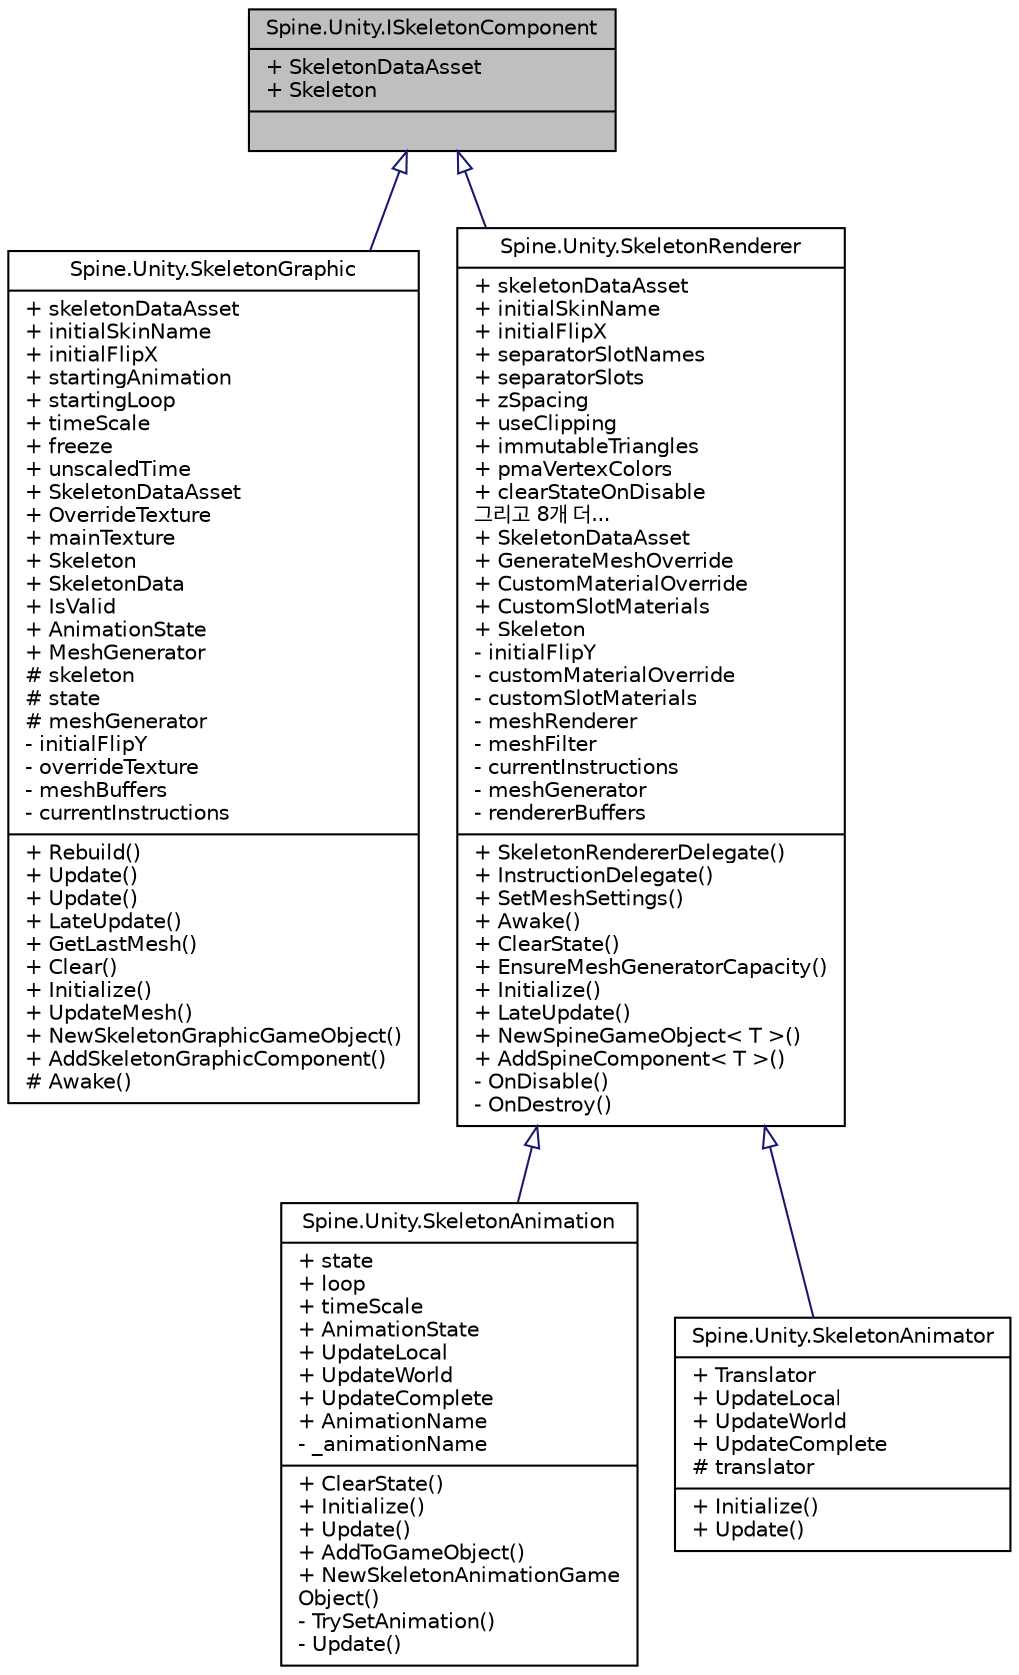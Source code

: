 digraph "Spine.Unity.ISkeletonComponent"
{
 // LATEX_PDF_SIZE
  edge [fontname="Helvetica",fontsize="10",labelfontname="Helvetica",labelfontsize="10"];
  node [fontname="Helvetica",fontsize="10",shape=record];
  Node1 [label="{Spine.Unity.ISkeletonComponent\n|+ SkeletonDataAsset\l+ Skeleton\l|}",height=0.2,width=0.4,color="black", fillcolor="grey75", style="filled", fontcolor="black",tooltip="A Spine-Unity Component that manages a Spine.Skeleton instance, instantiated from a SkeletonDataAsset..."];
  Node1 -> Node2 [dir="back",color="midnightblue",fontsize="10",style="solid",arrowtail="onormal"];
  Node2 [label="{Spine.Unity.SkeletonGraphic\n|+ skeletonDataAsset\l+ initialSkinName\l+ initialFlipX\l+ startingAnimation\l+ startingLoop\l+ timeScale\l+ freeze\l+ unscaledTime\l+ SkeletonDataAsset\l+ OverrideTexture\l+ mainTexture\l+ Skeleton\l+ SkeletonData\l+ IsValid\l+ AnimationState\l+ MeshGenerator\l# skeleton\l# state\l# meshGenerator\l- initialFlipY\l- overrideTexture\l- meshBuffers\l- currentInstructions\l|+ Rebuild()\l+ Update()\l+ Update()\l+ LateUpdate()\l+ GetLastMesh()\l+ Clear()\l+ Initialize()\l+ UpdateMesh()\l+ NewSkeletonGraphicGameObject()\l+ AddSkeletonGraphicComponent()\l# Awake()\l}",height=0.2,width=0.4,color="black", fillcolor="white", style="filled",URL="$class_spine_1_1_unity_1_1_skeleton_graphic.html",tooltip=" "];
  Node1 -> Node3 [dir="back",color="midnightblue",fontsize="10",style="solid",arrowtail="onormal"];
  Node3 [label="{Spine.Unity.SkeletonRenderer\n|+ skeletonDataAsset\l+ initialSkinName\l+ initialFlipX\l+ separatorSlotNames\l+ separatorSlots\l+ zSpacing\l+ useClipping\l+ immutableTriangles\l+ pmaVertexColors\l+ clearStateOnDisable\l그리고 8개 더...\l+ SkeletonDataAsset\l+ GenerateMeshOverride\l+ CustomMaterialOverride\l+ CustomSlotMaterials\l+ Skeleton\l- initialFlipY\l- customMaterialOverride\l- customSlotMaterials\l- meshRenderer\l- meshFilter\l- currentInstructions\l- meshGenerator\l- rendererBuffers\l|+ SkeletonRendererDelegate()\l+ InstructionDelegate()\l+ SetMeshSettings()\l+ Awake()\l+ ClearState()\l+ EnsureMeshGeneratorCapacity()\l+ Initialize()\l+ LateUpdate()\l+ NewSpineGameObject\< T \>()\l+ AddSpineComponent\< T \>()\l- OnDisable()\l- OnDestroy()\l}",height=0.2,width=0.4,color="black", fillcolor="white", style="filled",URL="$class_spine_1_1_unity_1_1_skeleton_renderer.html",tooltip="Renders a skeleton."];
  Node3 -> Node4 [dir="back",color="midnightblue",fontsize="10",style="solid",arrowtail="onormal"];
  Node4 [label="{Spine.Unity.SkeletonAnimation\n|+ state\l+ loop\l+ timeScale\l+ AnimationState\l+ UpdateLocal\l+ UpdateWorld\l+ UpdateComplete\l+ AnimationName\l- _animationName\l|+ ClearState()\l+ Initialize()\l+ Update()\l+ AddToGameObject()\l+ NewSkeletonAnimationGame\lObject()\l- TrySetAnimation()\l- Update()\l}",height=0.2,width=0.4,color="black", fillcolor="white", style="filled",URL="$class_spine_1_1_unity_1_1_skeleton_animation.html",tooltip=" "];
  Node3 -> Node5 [dir="back",color="midnightblue",fontsize="10",style="solid",arrowtail="onormal"];
  Node5 [label="{Spine.Unity.SkeletonAnimator\n|+ Translator\l+ UpdateLocal\l+ UpdateWorld\l+ UpdateComplete\l# translator\l|+ Initialize()\l+ Update()\l}",height=0.2,width=0.4,color="black", fillcolor="white", style="filled",URL="$class_spine_1_1_unity_1_1_skeleton_animator.html",tooltip=" "];
}
